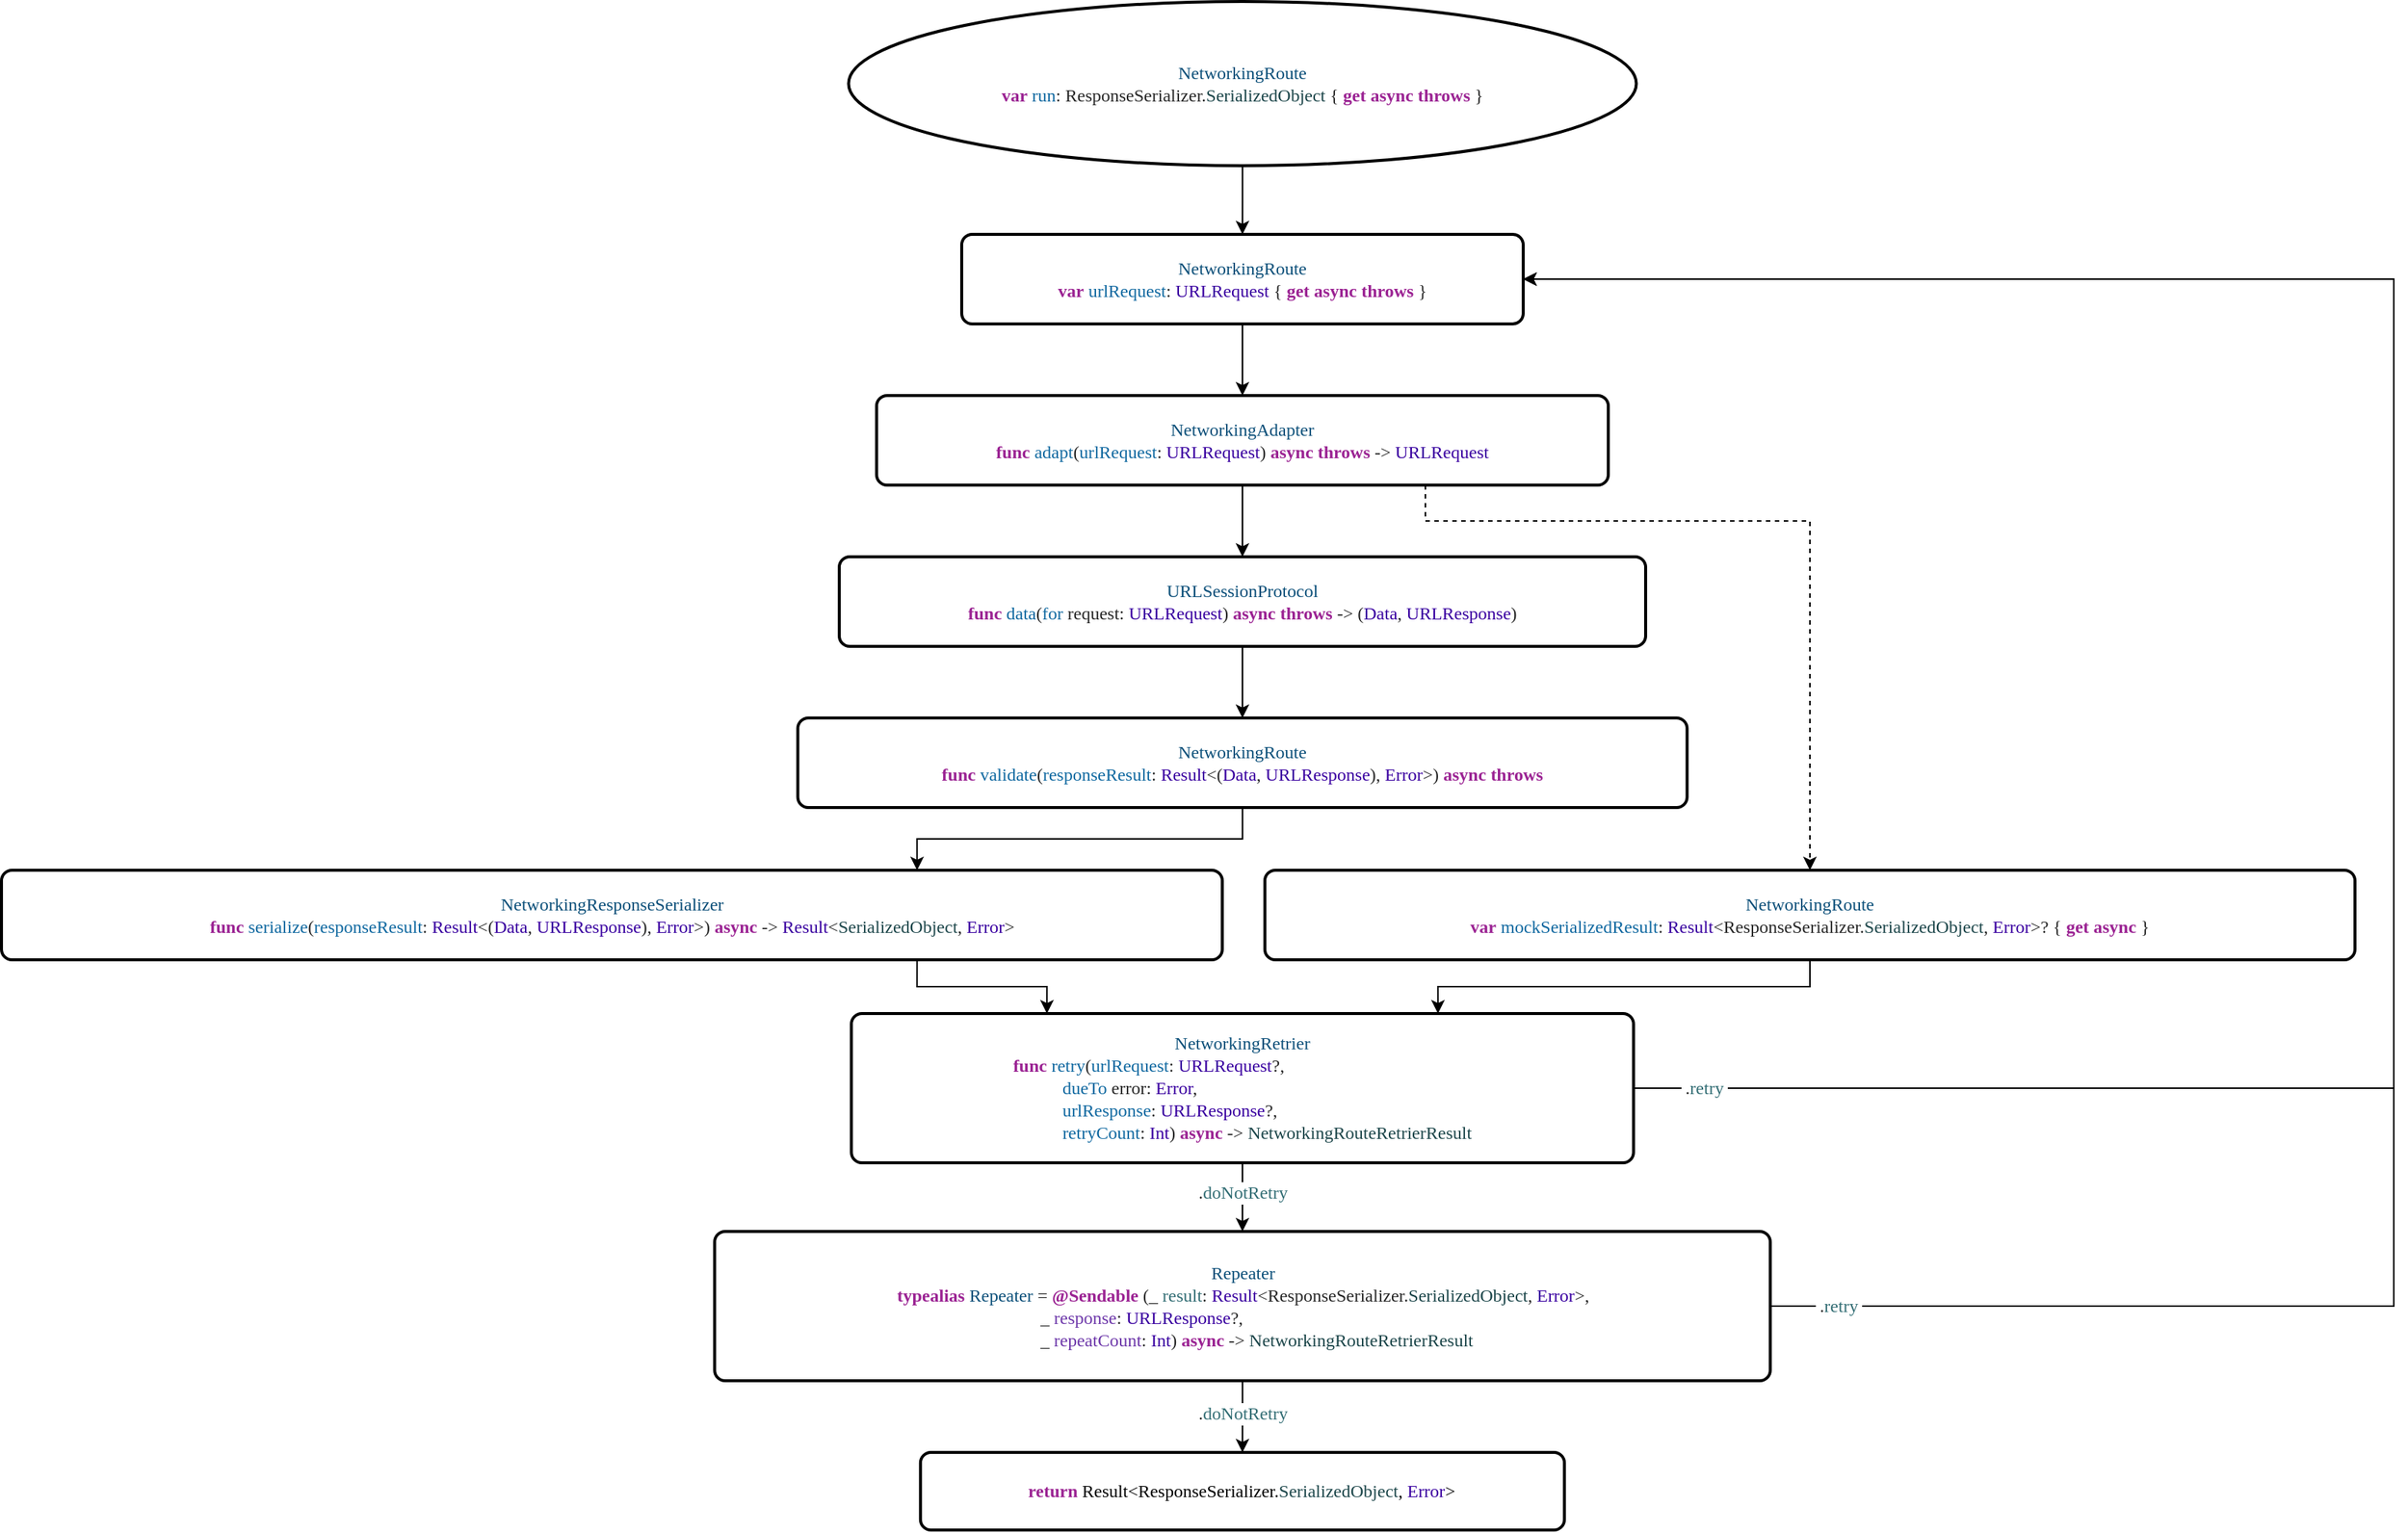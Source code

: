 <mxfile version="27.2.0">
  <diagram name="Page-1" id="aGFROf3UrSrFZ-4ZgrgD">
    <mxGraphModel dx="1825" dy="847" grid="1" gridSize="6" guides="1" tooltips="1" connect="1" arrows="1" fold="1" page="1" pageScale="1" pageWidth="700" pageHeight="550" background="none" math="0" shadow="0">
      <root>
        <mxCell id="0" />
        <mxCell id="1" parent="0" />
        <mxCell id="tvYDaslGmQestlXSa17e-4" style="edgeStyle=orthogonalEdgeStyle;rounded=0;orthogonalLoop=1;jettySize=auto;html=1;entryX=0.5;entryY=0;entryDx=0;entryDy=0;" parent="1" source="tvYDaslGmQestlXSa17e-5" target="tvYDaslGmQestlXSa17e-6" edge="1">
          <mxGeometry relative="1" as="geometry" />
        </mxCell>
        <mxCell id="tvYDaslGmQestlXSa17e-5" value="&lt;p style=&quot;margin: 0px; font-width: normal; line-height: normal; font-family: Menlo; font-size-adjust: none; font-kerning: auto; font-variant-alternates: normal; font-variant-ligatures: normal; font-variant-numeric: normal; font-variant-east-asian: normal; font-variant-position: normal; font-feature-settings: normal; font-optical-sizing: auto; font-variation-settings: normal; color: rgb(11, 79, 121); background-color: rgb(255, 255, 255);&quot;&gt;NetworkingRoute&lt;/p&gt;&lt;div&gt;&lt;p style=&quot;margin: 0px; font-style: normal; font-variant-caps: normal; font-width: normal; line-height: normal; font-family: Menlo; font-size-adjust: none; font-kerning: auto; font-variant-alternates: normal; font-variant-ligatures: normal; font-variant-numeric: normal; font-variant-east-asian: normal; font-variant-position: normal; font-feature-settings: normal; font-optical-sizing: auto; font-variation-settings: normal; color: rgba(0, 0, 0, 0.85); background-color: rgb(255, 255, 255);&quot;&gt;&lt;span style=&quot;color: rgb(155, 35, 147);&quot;&gt;&lt;b&gt;var&lt;/b&gt;&lt;/span&gt; &lt;span style=&quot;color: rgb(15, 104, 160);&quot;&gt;run&lt;/span&gt;: ResponseSerializer.&lt;span style=&quot;color: rgb(28, 70, 74);&quot;&gt;SerializedObject&lt;/span&gt; {&amp;nbsp;&lt;span style=&quot;color: rgb(155, 35, 147);&quot;&gt;&lt;b&gt;get&lt;/b&gt;&lt;/span&gt;&amp;nbsp;&lt;span style=&quot;color: rgb(155, 35, 147);&quot;&gt;&lt;b&gt;async&lt;/b&gt;&lt;/span&gt;&amp;nbsp;&lt;span style=&quot;color: rgb(155, 35, 147);&quot;&gt;&lt;b&gt;throws&lt;/b&gt;&lt;/span&gt;&amp;nbsp;}&lt;/p&gt;&lt;/div&gt;" style="strokeWidth=2;html=1;shape=mxgraph.flowchart.start_1;whiteSpace=wrap;fillColor=light-dark(#FFFFFF,#121212);" parent="1" vertex="1">
          <mxGeometry x="501.25" y="6" width="527.5" height="110" as="geometry" />
        </mxCell>
        <mxCell id="z3iySmhylYlxjhsodRu1-71" style="edgeStyle=orthogonalEdgeStyle;shape=connector;rounded=0;jumpStyle=arc;jumpSize=12;orthogonalLoop=1;jettySize=auto;html=1;entryX=0.5;entryY=0;entryDx=0;entryDy=0;strokeColor=default;align=center;verticalAlign=middle;fontFamily=Helvetica;fontSize=11;fontColor=default;labelBackgroundColor=default;endArrow=classic;" parent="1" source="tvYDaslGmQestlXSa17e-6" target="tvYDaslGmQestlXSa17e-7" edge="1">
          <mxGeometry relative="1" as="geometry" />
        </mxCell>
        <mxCell id="tvYDaslGmQestlXSa17e-6" value="&lt;p style=&quot;margin: 0px; font-style: normal; font-variant-caps: normal; font-width: normal; line-height: normal; font-family: Menlo; font-size-adjust: none; font-kerning: auto; font-variant-alternates: normal; font-variant-ligatures: normal; font-variant-numeric: normal; font-variant-east-asian: normal; font-variant-position: normal; font-feature-settings: normal; font-optical-sizing: auto; font-variation-settings: normal; color: rgb(11, 79, 121); background-color: rgb(255, 255, 255);&quot;&gt;NetworkingRoute&lt;/p&gt;&lt;p style=&quot;margin: 0px; font-style: normal; font-variant-caps: normal; font-weight: normal; font-width: normal; font-size: 12px; line-height: normal; font-family: Menlo; font-size-adjust: none; font-kerning: auto; font-variant-alternates: normal; font-variant-ligatures: normal; font-variant-numeric: normal; font-variant-east-asian: normal; font-variant-position: normal; font-feature-settings: normal; font-optical-sizing: auto; font-variation-settings: normal; color: rgb(155, 35, 147); background-color: rgb(255, 255, 255);&quot;&gt;&lt;b&gt;var&lt;/b&gt;&lt;span style=&quot;color: rgba(0, 0, 0, 0.85);&quot;&gt; &lt;/span&gt;&lt;span style=&quot;color: rgb(15, 104, 160);&quot;&gt;urlRequest&lt;/span&gt;&lt;span style=&quot;color: rgba(0, 0, 0, 0.85);&quot;&gt;: &lt;/span&gt;&lt;span style=&quot;color: rgb(57, 0, 160);&quot;&gt;URLRequest&lt;/span&gt;&lt;span style=&quot;color: rgba(0, 0, 0, 0.85);&quot;&gt; { &lt;/span&gt;&lt;b&gt;get async&lt;/b&gt;&lt;span style=&quot;color: rgba(0, 0, 0, 0.85);&quot;&gt; &lt;/span&gt;&lt;b&gt;throws&lt;/b&gt;&lt;span style=&quot;color: rgba(0, 0, 0, 0.85);&quot;&gt; }&lt;/span&gt;&lt;/p&gt;" style="rounded=1;whiteSpace=wrap;html=1;absoluteArcSize=1;arcSize=14;strokeWidth=2;fillColor=light-dark(#FFFFFF,#121212);" parent="1" vertex="1">
          <mxGeometry x="577.01" y="162" width="376" height="60" as="geometry" />
        </mxCell>
        <mxCell id="z3iySmhylYlxjhsodRu1-72" style="edgeStyle=orthogonalEdgeStyle;shape=connector;rounded=0;jumpStyle=arc;jumpSize=12;orthogonalLoop=1;jettySize=auto;html=1;entryX=0.5;entryY=0;entryDx=0;entryDy=0;strokeColor=default;align=center;verticalAlign=middle;fontFamily=Helvetica;fontSize=11;fontColor=default;labelBackgroundColor=default;endArrow=classic;exitX=0.75;exitY=1;exitDx=0;exitDy=0;dashed=1;" parent="1" source="tvYDaslGmQestlXSa17e-7" target="tvYDaslGmQestlXSa17e-21" edge="1">
          <mxGeometry relative="1" as="geometry">
            <Array as="points">
              <mxPoint x="887" y="354" />
              <mxPoint x="1145" y="354" />
            </Array>
          </mxGeometry>
        </mxCell>
        <mxCell id="z3iySmhylYlxjhsodRu1-73" style="edgeStyle=orthogonalEdgeStyle;shape=connector;rounded=0;jumpStyle=arc;jumpSize=12;orthogonalLoop=1;jettySize=auto;html=1;entryX=0.5;entryY=0;entryDx=0;entryDy=0;strokeColor=default;align=center;verticalAlign=middle;fontFamily=Helvetica;fontSize=11;fontColor=default;labelBackgroundColor=default;endArrow=classic;exitX=0.5;exitY=1;exitDx=0;exitDy=0;" parent="1" source="tvYDaslGmQestlXSa17e-7" target="tvYDaslGmQestlXSa17e-23" edge="1">
          <mxGeometry relative="1" as="geometry" />
        </mxCell>
        <mxCell id="tvYDaslGmQestlXSa17e-7" value="&lt;p style=&quot;margin: 0px; font-style: normal; font-variant-caps: normal; font-width: normal; line-height: normal; font-family: Menlo; font-size-adjust: none; font-kerning: auto; font-variant-alternates: normal; font-variant-ligatures: normal; font-variant-numeric: normal; font-variant-east-asian: normal; font-variant-position: normal; font-feature-settings: normal; font-optical-sizing: auto; font-variation-settings: normal; color: rgb(11, 79, 121); background-color: rgb(255, 255, 255);&quot;&gt;NetworkingAdapter&lt;/p&gt;&lt;p style=&quot;margin: 0px; font-style: normal; font-variant-caps: normal; font-width: normal; line-height: normal; font-family: Menlo; font-size-adjust: none; font-kerning: auto; font-variant-alternates: normal; font-variant-ligatures: normal; font-variant-numeric: normal; font-variant-east-asian: normal; font-variant-position: normal; font-feature-settings: normal; font-optical-sizing: auto; font-variation-settings: normal; color: rgb(57, 0, 160); background-color: rgb(255, 255, 255);&quot;&gt;&lt;span style=&quot;color: rgb(155, 35, 147);&quot;&gt;&lt;b&gt;func&lt;/b&gt;&lt;/span&gt;&lt;span style=&quot;color: rgba(0, 0, 0, 0.85);&quot;&gt; &lt;/span&gt;&lt;span style=&quot;color: rgb(15, 104, 160);&quot;&gt;adapt&lt;/span&gt;&lt;span style=&quot;color: rgba(0, 0, 0, 0.85);&quot;&gt;(&lt;/span&gt;&lt;span style=&quot;color: rgb(15, 104, 160);&quot;&gt;urlRequest&lt;/span&gt;&lt;span style=&quot;color: rgba(0, 0, 0, 0.85);&quot;&gt;: &lt;/span&gt;URLRequest&lt;span style=&quot;color: rgba(0, 0, 0, 0.85);&quot;&gt;) &lt;/span&gt;&lt;span style=&quot;color: rgb(155, 35, 147);&quot;&gt;&lt;b&gt;async&lt;/b&gt;&lt;/span&gt;&lt;span style=&quot;color: rgba(0, 0, 0, 0.85);&quot;&gt; &lt;/span&gt;&lt;span style=&quot;color: rgb(155, 35, 147);&quot;&gt;&lt;b&gt;throws&lt;/b&gt;&lt;/span&gt;&lt;span style=&quot;color: rgba(0, 0, 0, 0.85);&quot;&gt; -&amp;gt; &lt;/span&gt;URLRequest&lt;/p&gt;" style="rounded=1;whiteSpace=wrap;html=1;absoluteArcSize=1;arcSize=14;strokeWidth=2;fillColor=light-dark(#FFFFFF,#121212);" parent="1" vertex="1">
          <mxGeometry x="520" y="270" width="490" height="60" as="geometry" />
        </mxCell>
        <mxCell id="z3iySmhylYlxjhsodRu1-79" style="edgeStyle=orthogonalEdgeStyle;shape=connector;rounded=0;jumpStyle=arc;jumpSize=12;orthogonalLoop=1;jettySize=auto;html=1;entryX=0.25;entryY=0;entryDx=0;entryDy=0;strokeColor=default;align=center;verticalAlign=middle;fontFamily=Helvetica;fontSize=11;fontColor=default;labelBackgroundColor=default;endArrow=classic;exitX=0.75;exitY=1;exitDx=0;exitDy=0;" parent="1" source="tvYDaslGmQestlXSa17e-25" target="tvYDaslGmQestlXSa17e-26" edge="1">
          <mxGeometry relative="1" as="geometry">
            <Array as="points">
              <mxPoint x="547" y="666" />
              <mxPoint x="634" y="666" />
            </Array>
          </mxGeometry>
        </mxCell>
        <mxCell id="z3iySmhylYlxjhsodRu1-76" style="edgeStyle=orthogonalEdgeStyle;shape=connector;rounded=0;jumpStyle=arc;jumpSize=12;orthogonalLoop=1;jettySize=auto;html=1;entryX=0.5;entryY=0;entryDx=0;entryDy=0;strokeColor=default;align=center;verticalAlign=middle;fontFamily=Helvetica;fontSize=11;fontColor=default;labelBackgroundColor=default;endArrow=classic;exitX=0.5;exitY=1;exitDx=0;exitDy=0;" parent="1" source="tvYDaslGmQestlXSa17e-23" target="z3iySmhylYlxjhsodRu1-70" edge="1">
          <mxGeometry relative="1" as="geometry" />
        </mxCell>
        <mxCell id="tvYDaslGmQestlXSa17e-23" value="&lt;p style=&quot;margin: 0px; font-style: normal; font-variant-caps: normal; font-width: normal; line-height: normal; font-family: Menlo; font-size-adjust: none; font-kerning: auto; font-variant-alternates: normal; font-variant-ligatures: normal; font-variant-numeric: normal; font-variant-east-asian: normal; font-variant-position: normal; font-feature-settings: normal; font-optical-sizing: auto; font-variation-settings: normal; color: rgb(11, 79, 121); background-color: rgb(255, 255, 255);&quot;&gt;URLSessionProtocol&lt;/p&gt;&lt;p style=&quot;margin: 0px; font-style: normal; font-variant-caps: normal; font-width: normal; line-height: normal; font-family: Menlo; font-size-adjust: none; font-kerning: auto; font-variant-alternates: normal; font-variant-ligatures: normal; font-variant-numeric: normal; font-variant-east-asian: normal; font-variant-position: normal; font-variant-emoji: normal; font-feature-settings: normal; font-optical-sizing: auto; font-variation-settings: normal; color: rgb(57, 0, 160); background-color: rgb(255, 255, 255);&quot;&gt;&lt;span style=&quot;color: #9b2393&quot;&gt;&lt;b&gt;func&lt;/b&gt;&lt;/span&gt;&lt;span style=&quot;color: rgba(0, 0, 0, 0.85)&quot;&gt; &lt;/span&gt;&lt;span style=&quot;color: #0f68a0&quot;&gt;data&lt;/span&gt;&lt;span style=&quot;color: rgba(0, 0, 0, 0.85)&quot;&gt;(&lt;/span&gt;&lt;span style=&quot;color: #0f68a0&quot;&gt;for&lt;/span&gt;&lt;span style=&quot;color: rgba(0, 0, 0, 0.85)&quot;&gt; request: &lt;/span&gt;URLRequest&lt;span style=&quot;color: rgba(0, 0, 0, 0.85)&quot;&gt;) &lt;/span&gt;&lt;span style=&quot;color: #9b2393&quot;&gt;&lt;b&gt;async&lt;/b&gt;&lt;/span&gt;&lt;span style=&quot;color: rgba(0, 0, 0, 0.85)&quot;&gt; &lt;/span&gt;&lt;span style=&quot;color: #9b2393&quot;&gt;&lt;b&gt;throws&lt;/b&gt;&lt;/span&gt;&lt;span style=&quot;color: rgba(0, 0, 0, 0.85)&quot;&gt; -&amp;gt; (&lt;/span&gt;Data&lt;span style=&quot;color: rgba(0, 0, 0, 0.85)&quot;&gt;, &lt;/span&gt;URLResponse&lt;span style=&quot;color: rgba(0, 0, 0, 0.85)&quot;&gt;)&lt;/span&gt;&lt;/p&gt;" style="rounded=1;whiteSpace=wrap;html=1;absoluteArcSize=1;arcSize=14;strokeWidth=2;fillColor=light-dark(#FFFFFF,#121212);" parent="1" vertex="1">
          <mxGeometry x="495" y="378" width="540" height="60" as="geometry" />
        </mxCell>
        <mxCell id="z3iySmhylYlxjhsodRu1-78" style="edgeStyle=orthogonalEdgeStyle;shape=connector;rounded=0;jumpStyle=arc;jumpSize=12;orthogonalLoop=1;jettySize=auto;html=1;entryX=0.75;entryY=0;entryDx=0;entryDy=0;strokeColor=default;align=center;verticalAlign=middle;fontFamily=Helvetica;fontSize=11;fontColor=default;labelBackgroundColor=default;endArrow=classic;exitX=0.5;exitY=1;exitDx=0;exitDy=0;" parent="1" source="tvYDaslGmQestlXSa17e-21" target="tvYDaslGmQestlXSa17e-26" edge="1">
          <mxGeometry relative="1" as="geometry">
            <Array as="points">
              <mxPoint x="1145" y="666" />
              <mxPoint x="896" y="666" />
            </Array>
          </mxGeometry>
        </mxCell>
        <mxCell id="tvYDaslGmQestlXSa17e-26" value="&lt;p style=&quot;margin: 0px; font-style: normal; font-variant-caps: normal; font-width: normal; line-height: normal; font-family: Menlo; font-size-adjust: none; font-kerning: auto; font-variant-alternates: normal; font-variant-ligatures: normal; font-variant-numeric: normal; font-variant-east-asian: normal; font-variant-position: normal; font-feature-settings: normal; font-optical-sizing: auto; font-variation-settings: normal; color: rgb(11, 79, 121); background-color: rgb(255, 255, 255);&quot;&gt;&lt;span style=&quot;color: rgb(155, 35, 147);&quot;&gt;&lt;span style=&quot;color: rgb(11, 79, 121); background-color: rgb(255, 255, 255);&quot;&gt;NetworkingRetrier&lt;/span&gt;&lt;/span&gt;&lt;/p&gt;&lt;p style=&quot;text-align: left; margin: 0px; font-style: normal; font-variant-caps: normal; font-width: normal; line-height: normal; font-family: Menlo; font-size-adjust: none; font-kerning: auto; font-variant-alternates: normal; font-variant-ligatures: normal; font-variant-numeric: normal; font-variant-east-asian: normal; font-variant-position: normal; font-feature-settings: normal; font-optical-sizing: auto; font-variation-settings: normal; color: rgb(15, 104, 160); background-color: rgb(255, 255, 255);&quot;&gt;&lt;span style=&quot;color: rgb(155, 35, 147);&quot;&gt;&lt;b&gt;func&lt;/b&gt;&lt;/span&gt;&lt;span style=&quot;color: rgba(0, 0, 0, 0.85);&quot;&gt; &lt;/span&gt;retry&lt;span style=&quot;color: rgba(0, 0, 0, 0.85);&quot;&gt;(&lt;/span&gt;urlRequest&lt;span style=&quot;color: rgba(0, 0, 0, 0.85);&quot;&gt;: &lt;/span&gt;&lt;span style=&quot;color: rgb(57, 0, 160);&quot;&gt;URLRequest&lt;/span&gt;&lt;span style=&quot;color: rgba(0, 0, 0, 0.85);&quot;&gt;?,&lt;/span&gt;&lt;/p&gt;&lt;p style=&quot;text-align: left; margin: 0px; font-style: normal; font-variant-caps: normal; font-width: normal; line-height: normal; font-family: Menlo; font-size-adjust: none; font-kerning: auto; font-variant-alternates: normal; font-variant-ligatures: normal; font-variant-numeric: normal; font-variant-east-asian: normal; font-variant-position: normal; font-feature-settings: normal; font-optical-sizing: auto; font-variation-settings: normal; color: rgba(0, 0, 0, 0.85); background-color: rgb(255, 255, 255);&quot;&gt;&amp;nbsp;&amp;nbsp; &amp;nbsp; &amp;nbsp; &amp;nbsp; &amp;nbsp; &lt;span style=&quot;color: rgb(15, 104, 160);&quot;&gt;dueTo&lt;/span&gt; error: &lt;span style=&quot;color: rgb(57, 0, 160);&quot;&gt;Error&lt;/span&gt;,&lt;/p&gt;&lt;p style=&quot;text-align: left; margin: 0px; font-style: normal; font-variant-caps: normal; font-width: normal; line-height: normal; font-family: Menlo; font-size-adjust: none; font-kerning: auto; font-variant-alternates: normal; font-variant-ligatures: normal; font-variant-numeric: normal; font-variant-east-asian: normal; font-variant-position: normal; font-feature-settings: normal; font-optical-sizing: auto; font-variation-settings: normal; color: rgba(0, 0, 0, 0.85); background-color: rgb(255, 255, 255);&quot;&gt;&amp;nbsp;&amp;nbsp; &amp;nbsp; &amp;nbsp; &amp;nbsp; &amp;nbsp; &lt;span style=&quot;color: rgb(15, 104, 160);&quot;&gt;urlResponse&lt;/span&gt;: &lt;span style=&quot;color: rgb(57, 0, 160);&quot;&gt;URLResponse&lt;/span&gt;?,&lt;/p&gt;&lt;p style=&quot;text-align: left; margin: 0px; font-style: normal; font-variant-caps: normal; font-width: normal; line-height: normal; font-family: Menlo; font-size-adjust: none; font-kerning: auto; font-variant-alternates: normal; font-variant-ligatures: normal; font-variant-numeric: normal; font-variant-east-asian: normal; font-variant-position: normal; font-feature-settings: normal; font-optical-sizing: auto; font-variation-settings: normal; color: rgb(28, 70, 74); background-color: rgb(255, 255, 255);&quot;&gt;&lt;span style=&quot;color: rgba(0, 0, 0, 0.85);&quot;&gt;&amp;nbsp;&amp;nbsp; &amp;nbsp; &amp;nbsp; &amp;nbsp; &amp;nbsp; &lt;/span&gt;&lt;span style=&quot;color: rgb(15, 104, 160);&quot;&gt;retryCount&lt;/span&gt;&lt;span style=&quot;color: rgba(0, 0, 0, 0.85);&quot;&gt;: &lt;/span&gt;&lt;span style=&quot;color: rgb(57, 0, 160);&quot;&gt;Int&lt;/span&gt;&lt;span style=&quot;color: rgba(0, 0, 0, 0.85);&quot;&gt;) &lt;/span&gt;&lt;span style=&quot;color: rgb(155, 35, 147);&quot;&gt;&lt;b&gt;async&lt;/b&gt;&lt;/span&gt;&lt;span style=&quot;color: rgba(0, 0, 0, 0.85);&quot;&gt; -&amp;gt; &lt;/span&gt;NetworkingRouteRetrierResult&lt;/p&gt;" style="rounded=1;whiteSpace=wrap;html=1;absoluteArcSize=1;arcSize=14;strokeWidth=2;fillColor=light-dark(#FFFFFF,#121212);" parent="1" vertex="1">
          <mxGeometry x="503.13" y="684" width="523.75" height="100" as="geometry" />
        </mxCell>
        <mxCell id="tvYDaslGmQestlXSa17e-27" value="&lt;p style=&quot;margin: 0px; font-style: normal; font-variant-caps: normal; font-width: normal; line-height: normal; font-family: Menlo; font-size-adjust: none; font-kerning: auto; font-variant-alternates: normal; font-variant-ligatures: normal; font-variant-numeric: normal; font-variant-east-asian: normal; font-variant-position: normal; font-feature-settings: normal; font-optical-sizing: auto; font-variation-settings: normal; color: rgb(11, 79, 121); background-color: rgb(255, 255, 255);&quot;&gt;Repeater&lt;/p&gt;&lt;p style=&quot;text-align: left; margin: 0px; font-style: normal; font-variant-caps: normal; font-width: normal; line-height: normal; font-family: Menlo; font-size-adjust: none; font-kerning: auto; font-variant-alternates: normal; font-variant-ligatures: normal; font-variant-numeric: normal; font-variant-east-asian: normal; font-variant-position: normal; font-feature-settings: normal; font-optical-sizing: auto; font-variation-settings: normal; color: rgba(0, 0, 0, 0.85); background-color: rgb(255, 255, 255);&quot;&gt;&lt;span style=&quot;color: rgb(155, 35, 147);&quot;&gt;&lt;b&gt;typealias&lt;/b&gt;&lt;/span&gt; &lt;span style=&quot;color: rgb(11, 79, 121);&quot;&gt;Repeater&lt;/span&gt; = &lt;span style=&quot;color: rgb(155, 35, 147);&quot;&gt;&lt;b&gt;@Sendable&lt;/b&gt;&lt;/span&gt; (_ &lt;span style=&quot;color: rgb(50, 109, 116);&quot;&gt;result&lt;/span&gt;: &lt;span style=&quot;color: rgb(57, 0, 160);&quot;&gt;Result&lt;/span&gt;&amp;lt;ResponseSerializer.&lt;span style=&quot;color: rgb(28, 70, 74);&quot;&gt;SerializedObject&lt;/span&gt;, &lt;span style=&quot;color: rgb(57, 0, 160);&quot;&gt;Error&lt;/span&gt;&amp;gt;,&lt;/p&gt;&lt;p style=&quot;text-align: left; margin: 0px; font-style: normal; font-variant-caps: normal; font-width: normal; line-height: normal; font-family: Menlo; font-size-adjust: none; font-kerning: auto; font-variant-alternates: normal; font-variant-ligatures: normal; font-variant-numeric: normal; font-variant-east-asian: normal; font-variant-position: normal; font-feature-settings: normal; font-optical-sizing: auto; font-variation-settings: normal; color: rgba(0, 0, 0, 0.85); background-color: rgb(255, 255, 255);&quot;&gt;&amp;nbsp; &amp;nbsp; &amp;nbsp; &amp;nbsp; &amp;nbsp; &amp;nbsp; &amp;nbsp; &amp;nbsp; &amp;nbsp; &amp;nbsp; &amp;nbsp; &amp;nbsp; &amp;nbsp; &amp;nbsp; &amp;nbsp; &amp;nbsp; _ &lt;span style=&quot;color: rgb(108, 54, 169);&quot;&gt;response&lt;/span&gt;: &lt;span style=&quot;color: rgb(57, 0, 160);&quot;&gt;URLResponse&lt;/span&gt;?,&lt;/p&gt;&lt;p style=&quot;text-align: left; margin: 0px; font-style: normal; font-variant-caps: normal; font-width: normal; line-height: normal; font-family: Menlo; font-size-adjust: none; font-kerning: auto; font-variant-alternates: normal; font-variant-ligatures: normal; font-variant-numeric: normal; font-variant-east-asian: normal; font-variant-position: normal; font-feature-settings: normal; font-optical-sizing: auto; font-variation-settings: normal; color: rgba(0, 0, 0, 0.85); background-color: rgb(255, 255, 255);&quot;&gt;&amp;nbsp; &amp;nbsp; &amp;nbsp; &amp;nbsp; &amp;nbsp; &amp;nbsp; &amp;nbsp; &amp;nbsp; &amp;nbsp; &amp;nbsp; &amp;nbsp; &amp;nbsp; &amp;nbsp; &amp;nbsp; &amp;nbsp; &amp;nbsp; _ &lt;span style=&quot;color: rgb(108, 54, 169);&quot;&gt;repeatCount&lt;/span&gt;: &lt;span style=&quot;color: rgb(57, 0, 160);&quot;&gt;Int&lt;/span&gt;) &lt;span style=&quot;color: rgb(155, 35, 147);&quot;&gt;&lt;b&gt;async&lt;/b&gt;&lt;/span&gt; -&amp;gt; &lt;span style=&quot;color: rgb(28, 70, 74);&quot;&gt;NetworkingRouteRetrierResult&lt;/span&gt;&lt;/p&gt;" style="rounded=1;whiteSpace=wrap;html=1;absoluteArcSize=1;arcSize=14;strokeWidth=2;fillColor=light-dark(#FFFFFF,#121212);" parent="1" vertex="1">
          <mxGeometry x="411.57" y="830" width="706.87" height="100" as="geometry" />
        </mxCell>
        <mxCell id="tvYDaslGmQestlXSa17e-30" style="edgeStyle=orthogonalEdgeStyle;rounded=0;orthogonalLoop=1;jettySize=auto;html=1;jumpStyle=none;exitX=1;exitY=0.5;exitDx=0;exitDy=0;entryX=1;entryY=0.5;entryDx=0;entryDy=0;" parent="1" source="tvYDaslGmQestlXSa17e-27" target="tvYDaslGmQestlXSa17e-6" edge="1">
          <mxGeometry relative="1" as="geometry">
            <mxPoint x="960" y="210" as="targetPoint" />
            <Array as="points">
              <mxPoint x="1536" y="880" />
              <mxPoint x="1536" y="192" />
            </Array>
            <mxPoint x="845.01" y="1220.0" as="sourcePoint" />
          </mxGeometry>
        </mxCell>
        <mxCell id="tvYDaslGmQestlXSa17e-37" style="edgeStyle=orthogonalEdgeStyle;rounded=0;orthogonalLoop=1;jettySize=auto;html=1;entryX=0.5;entryY=0;entryDx=0;entryDy=0;" parent="1" source="tvYDaslGmQestlXSa17e-27" target="tvYDaslGmQestlXSa17e-38" edge="1">
          <mxGeometry relative="1" as="geometry">
            <mxPoint x="765" y="1034" as="targetPoint" />
          </mxGeometry>
        </mxCell>
        <mxCell id="tvYDaslGmQestlXSa17e-38" value="&lt;p style=&quot;margin: 0px; font-style: normal; font-variant-caps: normal; font-width: normal; line-height: normal; font-family: Menlo; font-size-adjust: none; font-kerning: auto; font-variant-alternates: normal; font-variant-ligatures: normal; font-variant-numeric: normal; font-variant-east-asian: normal; font-variant-position: normal; font-feature-settings: normal; font-optical-sizing: auto; font-variation-settings: normal; color: rgb(11, 79, 121); background-color: rgb(255, 255, 255);&quot;&gt;&lt;br&gt;&lt;/p&gt;&lt;p style=&quot;text-align: left; margin: 0px; font-style: normal; font-variant-caps: normal; font-width: normal; line-height: normal; font-family: Menlo; font-size-adjust: none; font-kerning: auto; font-variant-alternates: normal; font-variant-ligatures: normal; font-variant-numeric: normal; font-variant-east-asian: normal; font-variant-position: normal; font-feature-settings: normal; font-optical-sizing: auto; font-variation-settings: normal; background-color: rgb(255, 255, 255);&quot;&gt;&lt;span&gt;&lt;b style=&quot;caret-color: rgb(252, 149, 245);&quot;&gt;&lt;b style=&quot;caret-color: rgb(252, 149, 245); color: rgb(155, 35, 147);&quot;&gt;return&lt;/b&gt;&amp;nbsp;&lt;/b&gt;Result&lt;/span&gt;&amp;lt;ResponseSerializer.&lt;span style=&quot;color: rgb(28, 70, 74);&quot;&gt;SerializedObject&lt;/span&gt;, &lt;span style=&quot;color: rgb(57, 0, 160);&quot;&gt;Error&lt;/span&gt;&amp;gt;&lt;/p&gt;" style="rounded=1;whiteSpace=wrap;html=1;absoluteArcSize=1;arcSize=14;strokeWidth=2;verticalAlign=middle;spacingTop=-17;fillColor=light-dark(#FFFFFF,#121212);" parent="1" vertex="1">
          <mxGeometry x="549.39" y="978" width="431.22" height="52" as="geometry" />
        </mxCell>
        <mxCell id="z3iySmhylYlxjhsodRu1-77" style="edgeStyle=orthogonalEdgeStyle;shape=connector;rounded=0;jumpStyle=arc;jumpSize=12;orthogonalLoop=1;jettySize=auto;html=1;entryX=0.75;entryY=0;entryDx=0;entryDy=0;strokeColor=default;align=center;verticalAlign=middle;fontFamily=Helvetica;fontSize=11;fontColor=default;labelBackgroundColor=default;endArrow=classic;" parent="1" source="z3iySmhylYlxjhsodRu1-70" target="tvYDaslGmQestlXSa17e-25" edge="1">
          <mxGeometry relative="1" as="geometry" />
        </mxCell>
        <mxCell id="z3iySmhylYlxjhsodRu1-70" value="&lt;p style=&quot;margin: 0px; font-style: normal; font-variant-caps: normal; font-width: normal; line-height: normal; font-family: Menlo; font-size-adjust: none; font-kerning: auto; font-variant-alternates: normal; font-variant-ligatures: normal; font-variant-numeric: normal; font-variant-east-asian: normal; font-variant-position: normal; font-feature-settings: normal; font-optical-sizing: auto; font-variation-settings: normal; color: rgb(11, 79, 121); background-color: rgb(255, 255, 255);&quot;&gt;NetworkingRoute&lt;br&gt;&lt;/p&gt;&lt;p style=&quot;margin: 0px; font-style: normal; font-variant-caps: normal; font-width: normal; line-height: normal; font-family: Menlo; font-size-adjust: none; font-kerning: auto; font-variant-alternates: normal; font-variant-ligatures: normal; font-variant-numeric: normal; font-variant-east-asian: normal; font-variant-position: normal; font-feature-settings: normal; font-optical-sizing: auto; font-variation-settings: normal; color: rgb(57, 0, 160); background-color: rgb(255, 255, 255);&quot;&gt;&lt;span style=&quot;color: rgb(155, 35, 147);&quot;&gt;&lt;b&gt;func&lt;/b&gt;&lt;/span&gt;&lt;span style=&quot;color: rgba(0, 0, 0, 0.85);&quot;&gt; &lt;/span&gt;&lt;span style=&quot;color: rgb(15, 104, 160);&quot;&gt;validate&lt;/span&gt;&lt;span style=&quot;color: rgba(0, 0, 0, 0.85);&quot;&gt;(&lt;/span&gt;&lt;span style=&quot;color: rgb(15, 104, 160);&quot;&gt;responseResult&lt;/span&gt;&lt;span style=&quot;color: rgba(0, 0, 0, 0.85);&quot;&gt;: &lt;/span&gt;Result&lt;span style=&quot;color: rgba(0, 0, 0, 0.85);&quot;&gt;&amp;lt;(&lt;/span&gt;Data&lt;span style=&quot;color: rgba(0, 0, 0, 0.85);&quot;&gt;, &lt;/span&gt;URLResponse&lt;span style=&quot;color: rgba(0, 0, 0, 0.85);&quot;&gt;), &lt;/span&gt;Error&lt;span style=&quot;color: rgba(0, 0, 0, 0.85);&quot;&gt;&amp;gt;) &lt;/span&gt;&lt;span style=&quot;color: rgb(155, 35, 147);&quot;&gt;&lt;b&gt;async&lt;/b&gt;&lt;/span&gt;&lt;span style=&quot;color: rgba(0, 0, 0, 0.85);&quot;&gt; &lt;/span&gt;&lt;span style=&quot;color: rgb(155, 35, 147);&quot;&gt;&lt;b&gt;throws&lt;/b&gt;&lt;/span&gt;&lt;/p&gt;" style="rounded=1;whiteSpace=wrap;html=1;absoluteArcSize=1;arcSize=14;strokeWidth=2;fillColor=light-dark(#FFFFFF,#121212);spacingBottom=0;" parent="1" vertex="1">
          <mxGeometry x="467.25" y="486" width="595.5" height="60" as="geometry" />
        </mxCell>
        <mxCell id="z3iySmhylYlxjhsodRu1-80" style="edgeStyle=orthogonalEdgeStyle;shape=connector;rounded=0;jumpStyle=arc;jumpSize=12;orthogonalLoop=1;jettySize=auto;html=1;entryX=1;entryY=0.5;entryDx=0;entryDy=0;strokeColor=default;align=center;verticalAlign=middle;fontFamily=Helvetica;fontSize=11;fontColor=default;labelBackgroundColor=default;endArrow=classic;exitX=1;exitY=0.5;exitDx=0;exitDy=0;" parent="1" source="tvYDaslGmQestlXSa17e-26" target="tvYDaslGmQestlXSa17e-6" edge="1">
          <mxGeometry relative="1" as="geometry">
            <Array as="points">
              <mxPoint x="1536" y="734" />
              <mxPoint x="1536" y="192" />
            </Array>
          </mxGeometry>
        </mxCell>
        <mxCell id="z3iySmhylYlxjhsodRu1-82" value="&lt;p style=&quot;margin: 0px; font-style: normal; font-variant-caps: normal; font-width: normal; font-size: 12px; line-height: normal; font-family: Menlo; font-size-adjust: none; font-kerning: auto; font-variant-alternates: normal; font-variant-ligatures: normal; font-variant-numeric: normal; font-variant-east-asian: normal; font-variant-position: normal; font-variant-emoji: normal; font-feature-settings: normal; font-optical-sizing: auto; font-variation-settings: normal; color: rgb(50, 109, 116); background-color: rgb(255, 255, 255);&quot;&gt;&lt;span style=&quot;color: rgba(0, 0, 0, 0.85)&quot;&gt;&amp;nbsp;.&lt;/span&gt;retry&amp;nbsp;&lt;/p&gt;" style="edgeLabel;html=1;align=center;verticalAlign=middle;resizable=0;points=[];fontFamily=Helvetica;fontSize=11;fontColor=default;labelBackgroundColor=default;" parent="1" vertex="1" connectable="0">
          <mxGeometry x="1074" y="734" as="geometry" />
        </mxCell>
        <mxCell id="z3iySmhylYlxjhsodRu1-83" style="edgeStyle=orthogonalEdgeStyle;shape=connector;rounded=0;jumpStyle=arc;jumpSize=12;orthogonalLoop=1;jettySize=auto;html=1;strokeColor=default;align=center;verticalAlign=middle;fontFamily=Helvetica;fontSize=11;fontColor=default;labelBackgroundColor=default;endArrow=classic;exitX=0.5;exitY=1;exitDx=0;exitDy=0;entryX=0.5;entryY=0;entryDx=0;entryDy=0;" parent="1" source="tvYDaslGmQestlXSa17e-26" target="tvYDaslGmQestlXSa17e-27" edge="1">
          <mxGeometry relative="1" as="geometry">
            <mxPoint x="2394" y="1176" as="sourcePoint" />
            <mxPoint x="1422" y="1134" as="targetPoint" />
          </mxGeometry>
        </mxCell>
        <mxCell id="z3iySmhylYlxjhsodRu1-84" value="&lt;p style=&quot;margin: 0px; font-style: normal; font-variant-caps: normal; font-width: normal; font-size: 12px; line-height: normal; font-family: Menlo; font-size-adjust: none; font-kerning: auto; font-variant-alternates: normal; font-variant-ligatures: normal; font-variant-numeric: normal; font-variant-east-asian: normal; font-variant-position: normal; font-variant-emoji: normal; font-feature-settings: normal; font-optical-sizing: auto; font-variation-settings: normal; color: rgb(50, 109, 116); background-color: rgb(255, 255, 255);&quot;&gt;&lt;span style=&quot;color: rgba(0, 0, 0, 0.85)&quot;&gt;.&lt;/span&gt;doNotRetry&lt;/p&gt;" style="edgeLabel;html=1;align=center;verticalAlign=middle;resizable=0;points=[];fontFamily=Helvetica;fontSize=11;fontColor=default;labelBackgroundColor=default;" parent="z3iySmhylYlxjhsodRu1-83" vertex="1" connectable="0">
          <mxGeometry x="-0.686" relative="1" as="geometry">
            <mxPoint y="13" as="offset" />
          </mxGeometry>
        </mxCell>
        <mxCell id="z3iySmhylYlxjhsodRu1-85" value="&lt;p style=&quot;margin: 0px; font-style: normal; font-variant-caps: normal; font-width: normal; font-size: 12px; line-height: normal; font-family: Menlo; font-size-adjust: none; font-kerning: auto; font-variant-alternates: normal; font-variant-ligatures: normal; font-variant-numeric: normal; font-variant-east-asian: normal; font-variant-position: normal; font-variant-emoji: normal; font-feature-settings: normal; font-optical-sizing: auto; font-variation-settings: normal; color: rgb(50, 109, 116); background-color: rgb(255, 255, 255);&quot;&gt;&lt;span style=&quot;color: rgba(0, 0, 0, 0.85)&quot;&gt;.&lt;/span&gt;doNotRetry&lt;/p&gt;" style="edgeLabel;html=1;align=center;verticalAlign=middle;resizable=0;points=[];fontFamily=Helvetica;fontSize=11;fontColor=default;labelBackgroundColor=default;" parent="1" vertex="1" connectable="0">
          <mxGeometry x="765" y="952" as="geometry" />
        </mxCell>
        <mxCell id="z3iySmhylYlxjhsodRu1-87" value="&lt;p style=&quot;margin: 0px; font-style: normal; font-variant-caps: normal; font-width: normal; font-size: 12px; line-height: normal; font-family: Menlo; font-size-adjust: none; font-kerning: auto; font-variant-alternates: normal; font-variant-ligatures: normal; font-variant-numeric: normal; font-variant-east-asian: normal; font-variant-position: normal; font-variant-emoji: normal; font-feature-settings: normal; font-optical-sizing: auto; font-variation-settings: normal; color: rgb(50, 109, 116); background-color: rgb(255, 255, 255);&quot;&gt;&lt;span style=&quot;color: rgba(0, 0, 0, 0.85)&quot;&gt;&amp;nbsp;.&lt;/span&gt;retry&amp;nbsp;&lt;/p&gt;" style="edgeLabel;html=1;align=center;verticalAlign=middle;resizable=0;points=[];fontFamily=Helvetica;fontSize=11;fontColor=default;labelBackgroundColor=default;" parent="1" vertex="1" connectable="0">
          <mxGeometry x="1164" y="880" as="geometry" />
        </mxCell>
        <mxCell id="tvYDaslGmQestlXSa17e-21" value="&lt;p style=&quot;margin: 0px; font-style: normal; font-variant-caps: normal; font-width: normal; line-height: normal; font-family: Menlo; font-size-adjust: none; font-kerning: auto; font-variant-alternates: normal; font-variant-ligatures: normal; font-variant-numeric: normal; font-variant-east-asian: normal; font-variant-position: normal; font-feature-settings: normal; font-optical-sizing: auto; font-variation-settings: normal; color: rgb(11, 79, 121); background-color: rgb(255, 255, 255);&quot;&gt;NetworkingRoute&lt;/p&gt;&lt;p style=&quot;margin: 0px; font-style: normal; font-variant-caps: normal; font-width: normal; line-height: normal; font-family: Menlo; font-size-adjust: none; font-kerning: auto; font-variant-alternates: normal; font-variant-ligatures: normal; font-variant-numeric: normal; font-variant-east-asian: normal; font-variant-position: normal; font-variant-emoji: normal; font-feature-settings: normal; font-optical-sizing: auto; font-variation-settings: normal; color: rgba(0, 0, 0, 0.85); background-color: rgb(255, 255, 255);&quot;&gt;&lt;span style=&quot;color: #9b2393&quot;&gt;&lt;b&gt;var&lt;/b&gt;&lt;/span&gt; &lt;span style=&quot;color: #0f68a0&quot;&gt;mockSerializedResult&lt;/span&gt;: &lt;span style=&quot;color: #3900a0&quot;&gt;Result&lt;/span&gt;&amp;lt;ResponseSerializer.&lt;span style=&quot;color: #1c464a&quot;&gt;SerializedObject&lt;/span&gt;, &lt;span style=&quot;color: #3900a0&quot;&gt;Error&lt;/span&gt;&amp;gt;? { &lt;span style=&quot;color: #9b2393&quot;&gt;&lt;b&gt;get&lt;/b&gt;&lt;/span&gt; &lt;span style=&quot;color: #9b2393&quot;&gt;&lt;b&gt;async&lt;/b&gt;&lt;/span&gt; }&lt;/p&gt;" style="rounded=1;whiteSpace=wrap;html=1;absoluteArcSize=1;arcSize=14;strokeWidth=2;fillColor=light-dark(#FFFFFF,#121212);" parent="1" vertex="1">
          <mxGeometry x="780" y="588" width="730" height="60" as="geometry" />
        </mxCell>
        <mxCell id="tvYDaslGmQestlXSa17e-25" value="&lt;p style=&quot;margin: 0px; font-style: normal; font-variant-caps: normal; font-width: normal; line-height: normal; font-family: Menlo; font-size-adjust: none; font-kerning: auto; font-variant-alternates: normal; font-variant-ligatures: normal; font-variant-numeric: normal; font-variant-east-asian: normal; font-variant-position: normal; font-feature-settings: normal; font-optical-sizing: auto; font-variation-settings: normal; color: rgb(11, 79, 121); background-color: rgb(255, 255, 255);&quot;&gt;&lt;span style=&quot;color: rgb(155, 35, 147);&quot;&gt;&lt;span style=&quot;color: rgb(11, 79, 121); background-color: rgb(255, 255, 255);&quot;&gt;NetworkingResponseSerializer&lt;/span&gt;&lt;/span&gt;&lt;/p&gt;&lt;p style=&quot;margin: 0px; font-style: normal; font-variant-caps: normal; font-width: normal; line-height: normal; font-family: Menlo; font-size-adjust: none; font-kerning: auto; font-variant-alternates: normal; font-variant-ligatures: normal; font-variant-numeric: normal; font-variant-east-asian: normal; font-variant-position: normal; font-feature-settings: normal; font-optical-sizing: auto; font-variation-settings: normal; color: rgb(57, 0, 160); background-color: rgb(255, 255, 255);&quot;&gt;&lt;span style=&quot;color: rgb(155, 35, 147);&quot;&gt;&lt;b&gt;func&lt;/b&gt;&lt;/span&gt;&lt;span style=&quot;color: rgba(0, 0, 0, 0.85);&quot;&gt; &lt;/span&gt;&lt;span style=&quot;color: rgb(15, 104, 160);&quot;&gt;serialize&lt;/span&gt;&lt;span style=&quot;color: rgba(0, 0, 0, 0.85);&quot;&gt;(&lt;/span&gt;&lt;span style=&quot;color: rgb(15, 104, 160);&quot;&gt;responseResult&lt;/span&gt;&lt;span style=&quot;color: rgba(0, 0, 0, 0.85);&quot;&gt;: &lt;/span&gt;Result&lt;span style=&quot;color: rgba(0, 0, 0, 0.85);&quot;&gt;&amp;lt;(&lt;/span&gt;Data&lt;span style=&quot;color: rgba(0, 0, 0, 0.85);&quot;&gt;, &lt;/span&gt;URLResponse&lt;span style=&quot;color: rgba(0, 0, 0, 0.85);&quot;&gt;), &lt;/span&gt;Error&lt;span style=&quot;color: rgba(0, 0, 0, 0.85);&quot;&gt;&amp;gt;) &lt;/span&gt;&lt;span style=&quot;color: rgb(155, 35, 147);&quot;&gt;&lt;b&gt;async&lt;/b&gt;&lt;/span&gt;&lt;span style=&quot;color: rgba(0, 0, 0, 0.85);&quot;&gt; -&amp;gt; &lt;/span&gt;Result&lt;span style=&quot;color: rgba(0, 0, 0, 0.85);&quot;&gt;&amp;lt;&lt;/span&gt;&lt;span style=&quot;color: rgb(28, 70, 74);&quot;&gt;SerializedObject&lt;/span&gt;&lt;span style=&quot;color: rgba(0, 0, 0, 0.85);&quot;&gt;, &lt;/span&gt;Error&lt;span style=&quot;color: rgba(0, 0, 0, 0.85);&quot;&gt;&amp;gt;&lt;/span&gt;&lt;/p&gt;" style="rounded=1;whiteSpace=wrap;html=1;absoluteArcSize=1;arcSize=14;strokeWidth=2;fillColor=light-dark(#FFFFFF,#121212);" parent="1" vertex="1">
          <mxGeometry x="-66" y="588" width="817.5" height="60" as="geometry" />
        </mxCell>
      </root>
    </mxGraphModel>
  </diagram>
</mxfile>
